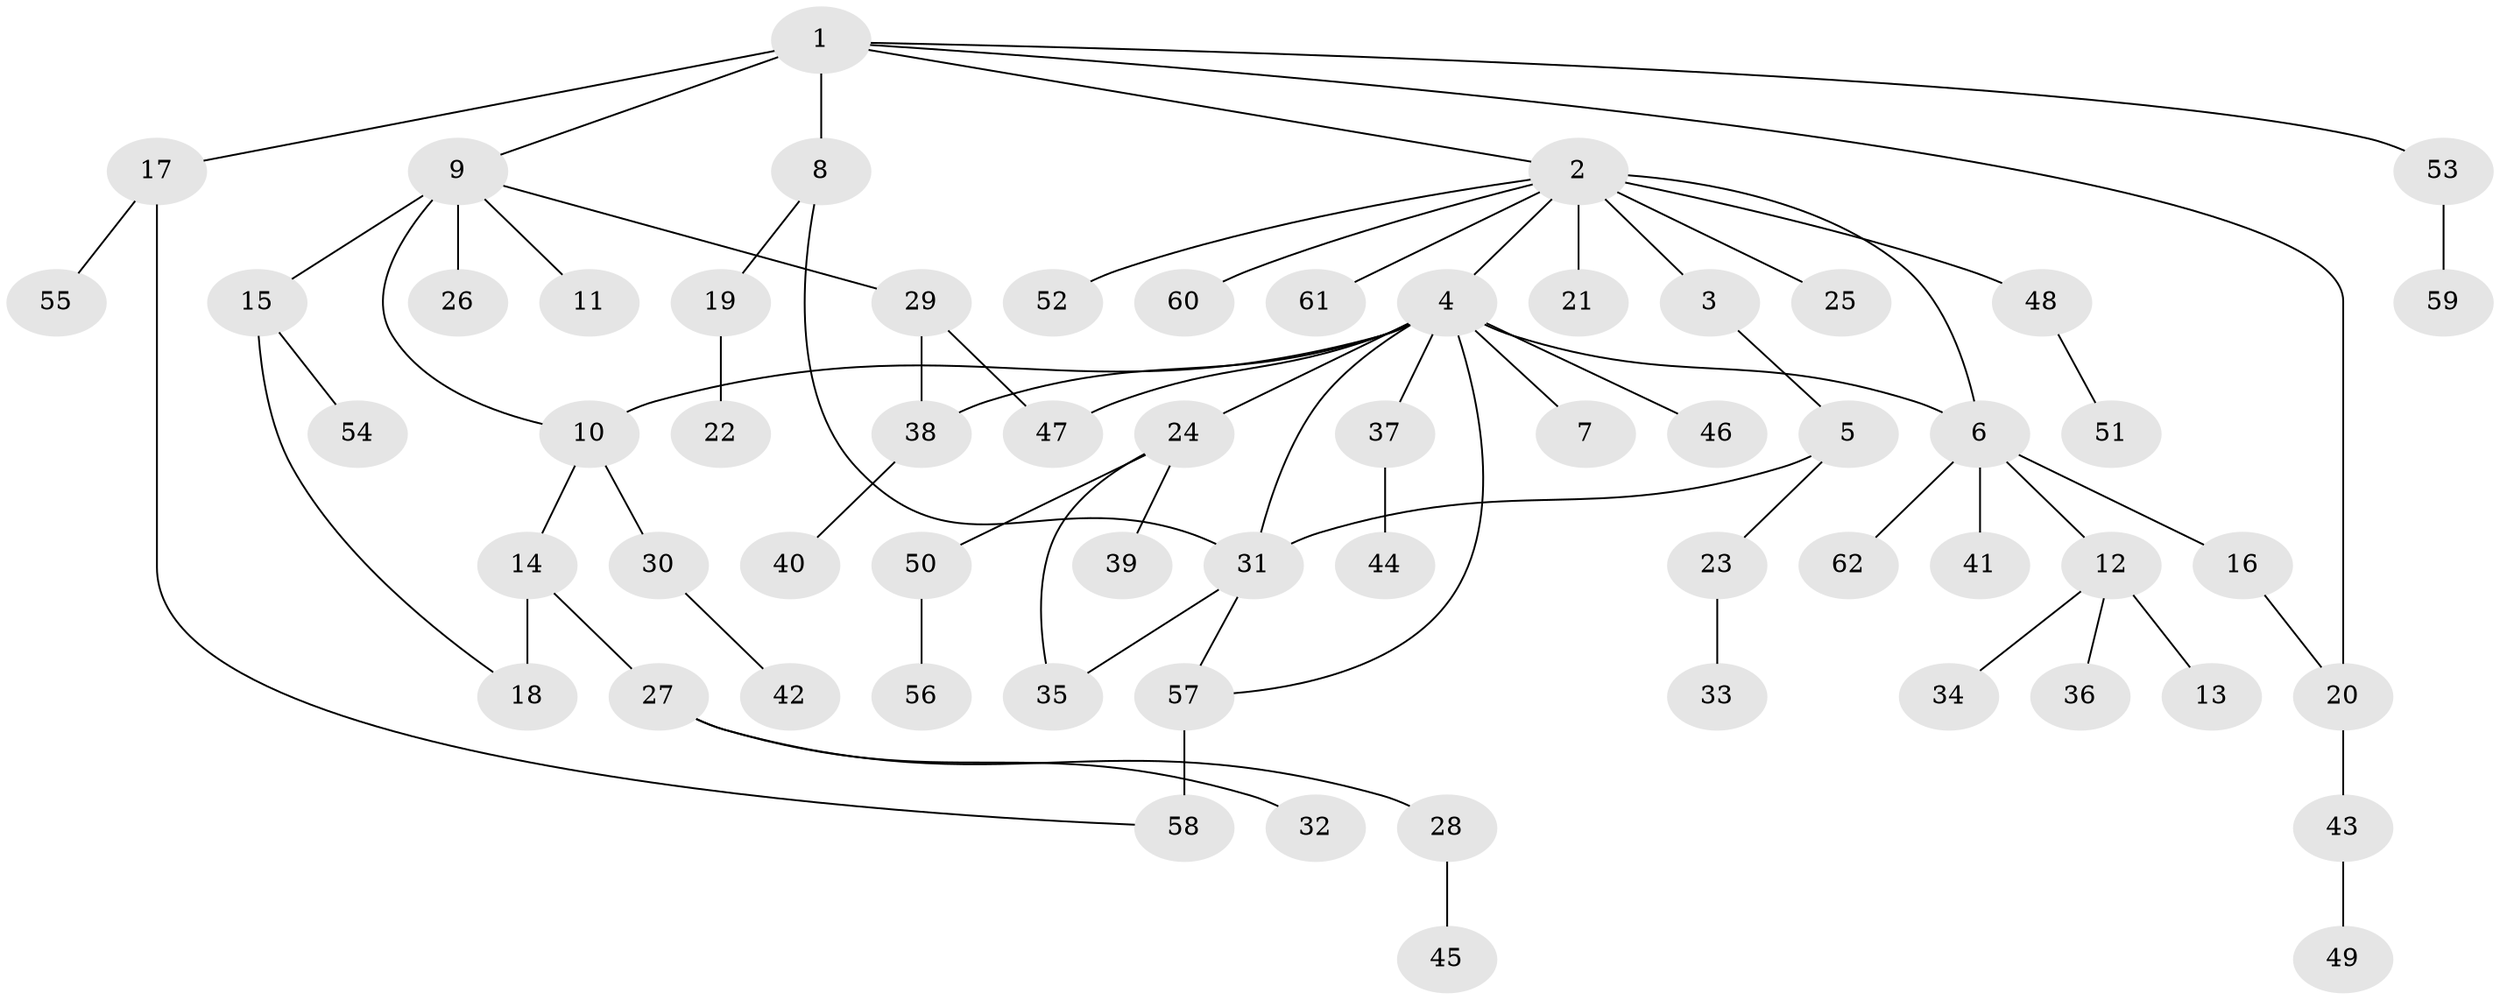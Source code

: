 // original degree distribution, {8: 0.008064516129032258, 12: 0.008064516129032258, 2: 0.25, 19: 0.008064516129032258, 7: 0.008064516129032258, 3: 0.056451612903225805, 11: 0.008064516129032258, 4: 0.04838709677419355, 6: 0.024193548387096774, 1: 0.5483870967741935, 5: 0.03225806451612903}
// Generated by graph-tools (version 1.1) at 2025/35/03/09/25 02:35:24]
// undirected, 62 vertices, 72 edges
graph export_dot {
graph [start="1"]
  node [color=gray90,style=filled];
  1;
  2;
  3;
  4;
  5;
  6;
  7;
  8;
  9;
  10;
  11;
  12;
  13;
  14;
  15;
  16;
  17;
  18;
  19;
  20;
  21;
  22;
  23;
  24;
  25;
  26;
  27;
  28;
  29;
  30;
  31;
  32;
  33;
  34;
  35;
  36;
  37;
  38;
  39;
  40;
  41;
  42;
  43;
  44;
  45;
  46;
  47;
  48;
  49;
  50;
  51;
  52;
  53;
  54;
  55;
  56;
  57;
  58;
  59;
  60;
  61;
  62;
  1 -- 2 [weight=1.0];
  1 -- 8 [weight=2.0];
  1 -- 9 [weight=1.0];
  1 -- 17 [weight=1.0];
  1 -- 20 [weight=1.0];
  1 -- 53 [weight=1.0];
  2 -- 3 [weight=1.0];
  2 -- 4 [weight=1.0];
  2 -- 6 [weight=1.0];
  2 -- 21 [weight=1.0];
  2 -- 25 [weight=1.0];
  2 -- 48 [weight=2.0];
  2 -- 52 [weight=1.0];
  2 -- 60 [weight=1.0];
  2 -- 61 [weight=1.0];
  3 -- 5 [weight=1.0];
  4 -- 6 [weight=1.0];
  4 -- 7 [weight=1.0];
  4 -- 10 [weight=8.0];
  4 -- 24 [weight=1.0];
  4 -- 31 [weight=1.0];
  4 -- 37 [weight=1.0];
  4 -- 38 [weight=1.0];
  4 -- 46 [weight=1.0];
  4 -- 47 [weight=1.0];
  4 -- 57 [weight=1.0];
  5 -- 23 [weight=3.0];
  5 -- 31 [weight=1.0];
  6 -- 12 [weight=1.0];
  6 -- 16 [weight=1.0];
  6 -- 41 [weight=1.0];
  6 -- 62 [weight=1.0];
  8 -- 19 [weight=1.0];
  8 -- 31 [weight=1.0];
  9 -- 10 [weight=1.0];
  9 -- 11 [weight=1.0];
  9 -- 15 [weight=1.0];
  9 -- 26 [weight=5.0];
  9 -- 29 [weight=1.0];
  10 -- 14 [weight=1.0];
  10 -- 30 [weight=1.0];
  12 -- 13 [weight=1.0];
  12 -- 34 [weight=1.0];
  12 -- 36 [weight=1.0];
  14 -- 18 [weight=3.0];
  14 -- 27 [weight=1.0];
  15 -- 18 [weight=1.0];
  15 -- 54 [weight=1.0];
  16 -- 20 [weight=1.0];
  17 -- 55 [weight=1.0];
  17 -- 58 [weight=1.0];
  19 -- 22 [weight=1.0];
  20 -- 43 [weight=2.0];
  23 -- 33 [weight=1.0];
  24 -- 35 [weight=1.0];
  24 -- 39 [weight=1.0];
  24 -- 50 [weight=1.0];
  27 -- 28 [weight=1.0];
  27 -- 32 [weight=1.0];
  28 -- 45 [weight=1.0];
  29 -- 38 [weight=1.0];
  29 -- 47 [weight=2.0];
  30 -- 42 [weight=1.0];
  31 -- 35 [weight=1.0];
  31 -- 57 [weight=1.0];
  37 -- 44 [weight=2.0];
  38 -- 40 [weight=2.0];
  43 -- 49 [weight=1.0];
  48 -- 51 [weight=1.0];
  50 -- 56 [weight=2.0];
  53 -- 59 [weight=1.0];
  57 -- 58 [weight=4.0];
}
